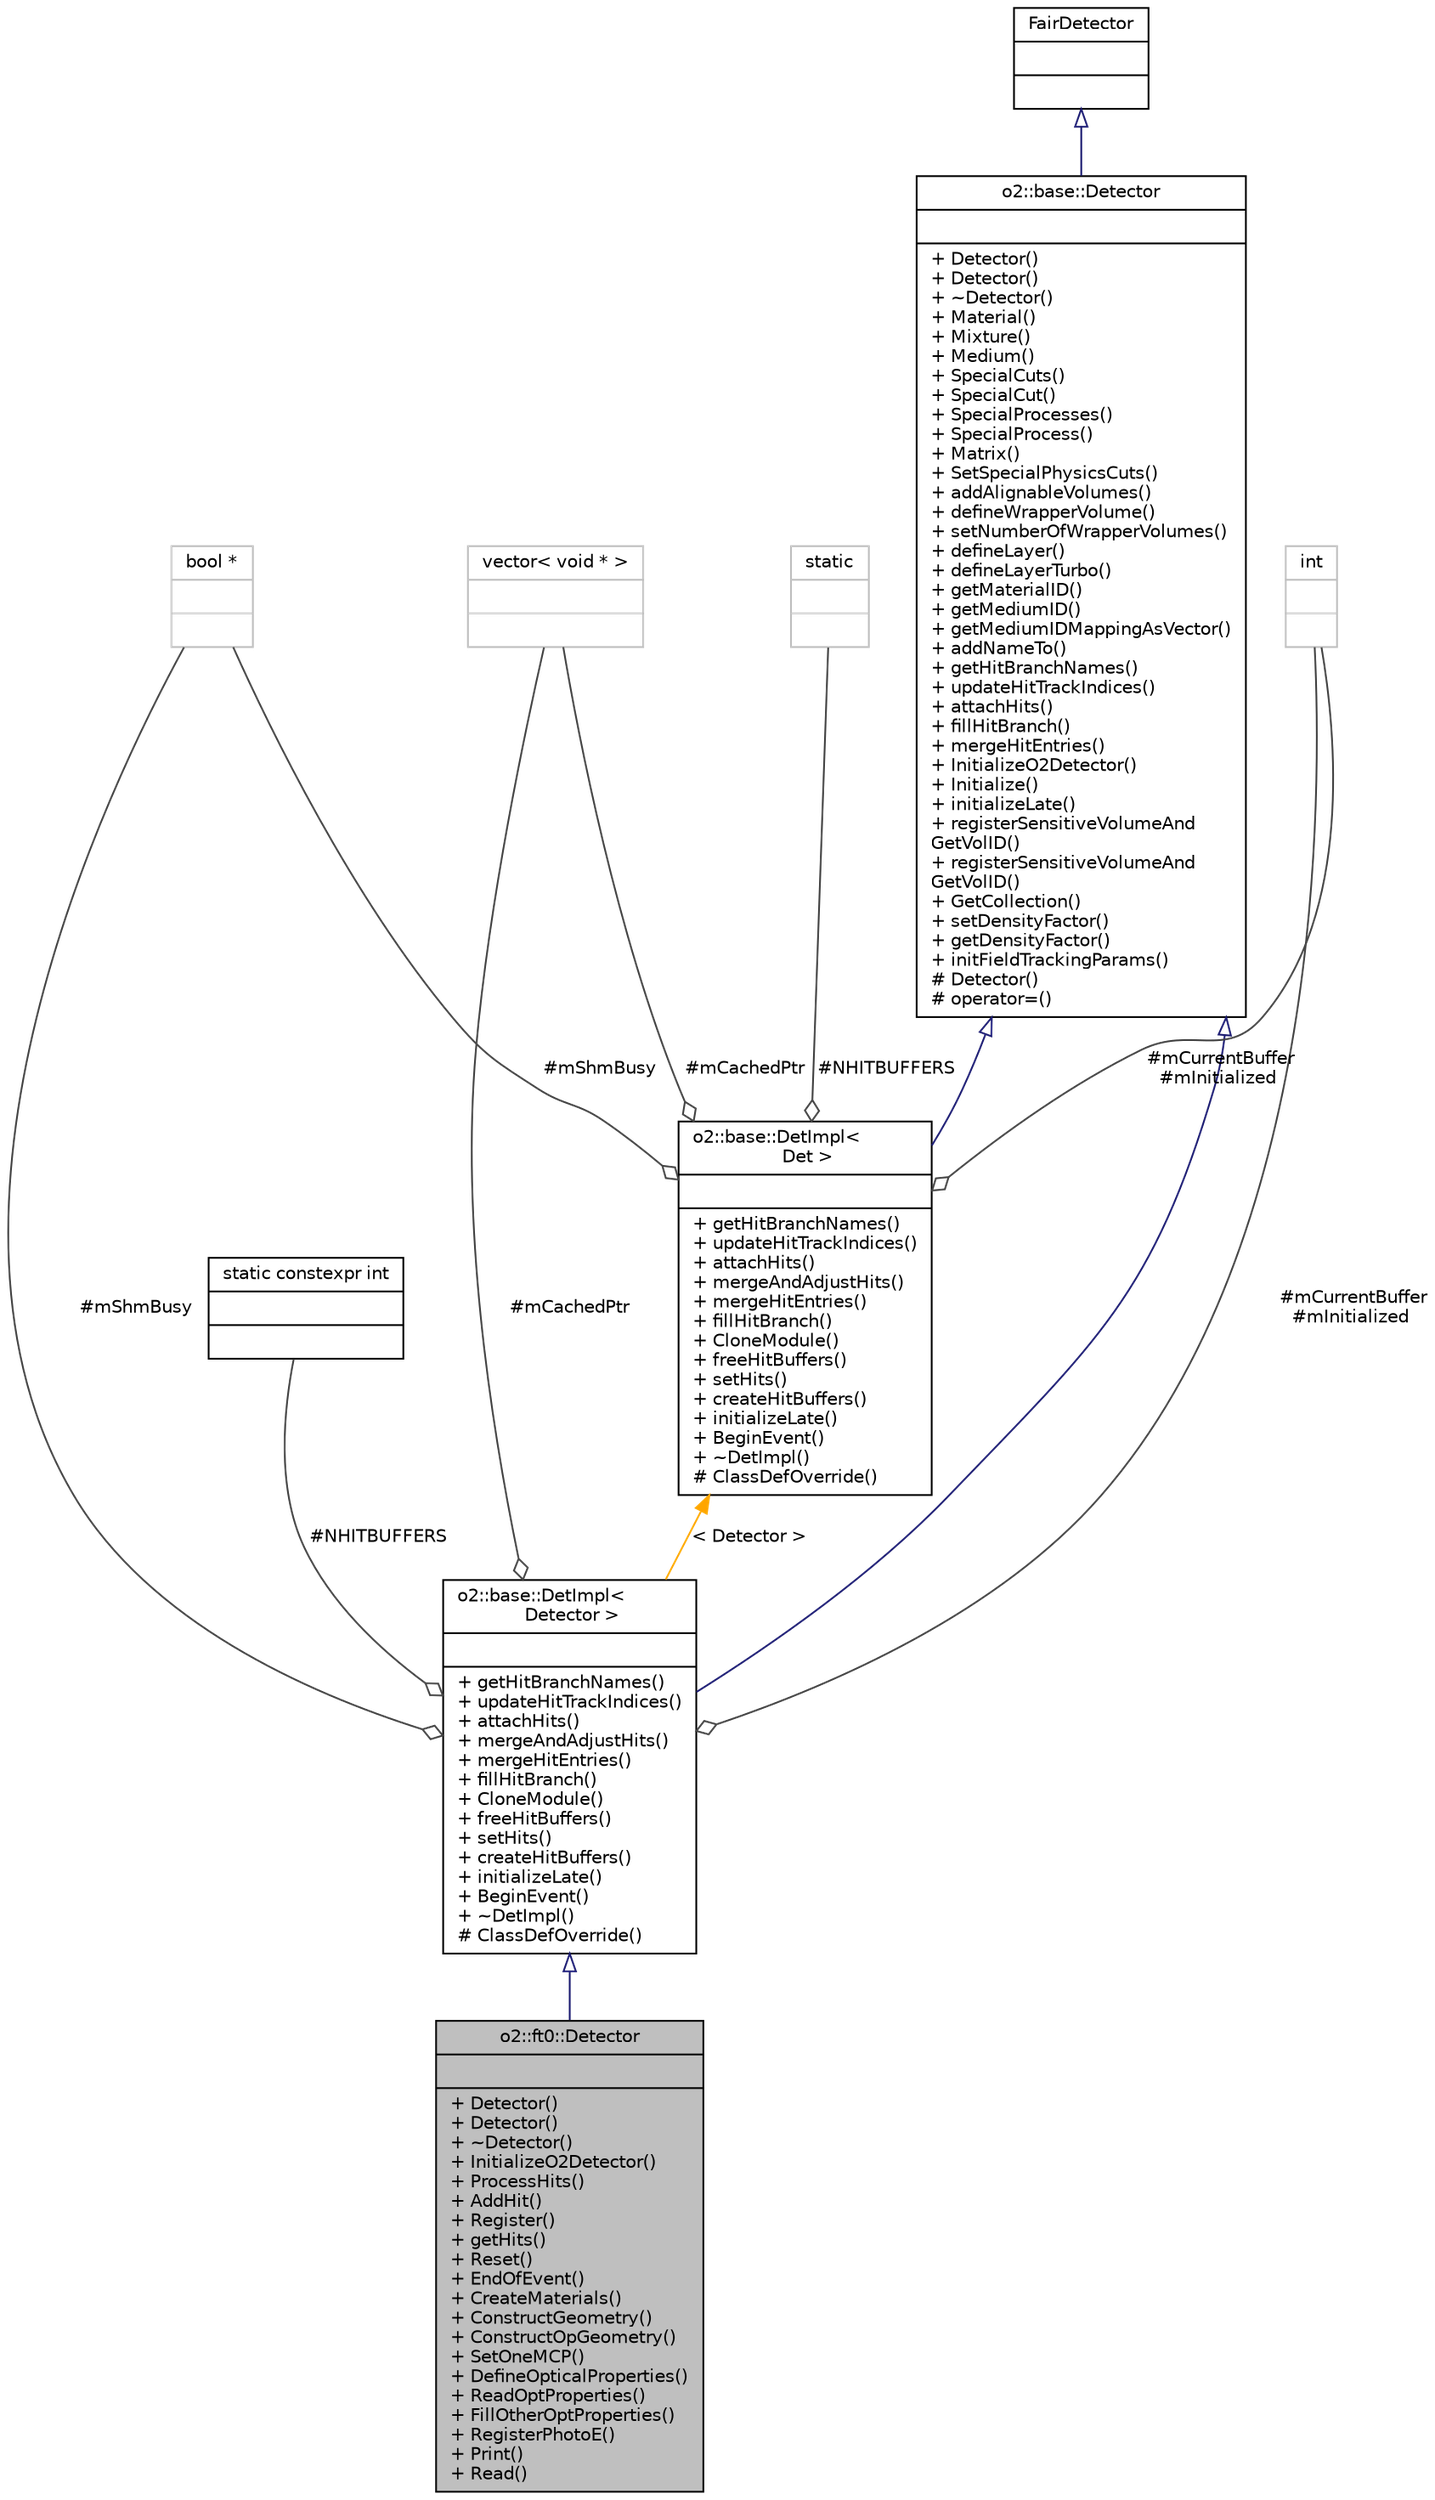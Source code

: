 digraph "o2::ft0::Detector"
{
 // INTERACTIVE_SVG=YES
  bgcolor="transparent";
  edge [fontname="Helvetica",fontsize="10",labelfontname="Helvetica",labelfontsize="10"];
  node [fontname="Helvetica",fontsize="10",shape=record];
  Node5 [label="{o2::ft0::Detector\n||+ Detector()\l+ Detector()\l+ ~Detector()\l+ InitializeO2Detector()\l+ ProcessHits()\l+ AddHit()\l+ Register()\l+ getHits()\l+ Reset()\l+ EndOfEvent()\l+ CreateMaterials()\l+ ConstructGeometry()\l+ ConstructOpGeometry()\l+ SetOneMCP()\l+ DefineOpticalProperties()\l+ ReadOptProperties()\l+ FillOtherOptProperties()\l+ RegisterPhotoE()\l+ Print()\l+ Read()\l}",height=0.2,width=0.4,color="black", fillcolor="grey75", style="filled", fontcolor="black"];
  Node6 -> Node5 [dir="back",color="midnightblue",fontsize="10",style="solid",arrowtail="onormal",fontname="Helvetica"];
  Node6 [label="{o2::base::DetImpl\<\l Detector \>\n||+ getHitBranchNames()\l+ updateHitTrackIndices()\l+ attachHits()\l+ mergeAndAdjustHits()\l+ mergeHitEntries()\l+ fillHitBranch()\l+ CloneModule()\l+ freeHitBuffers()\l+ setHits()\l+ createHitBuffers()\l+ initializeLate()\l+ BeginEvent()\l+ ~DetImpl()\l# ClassDefOverride()\l}",height=0.2,width=0.4,color="black",URL="$de/dc8/classo2_1_1base_1_1DetImpl.html"];
  Node7 -> Node6 [dir="back",color="midnightblue",fontsize="10",style="solid",arrowtail="onormal",fontname="Helvetica"];
  Node7 [label="{o2::base::Detector\n||+ Detector()\l+ Detector()\l+ ~Detector()\l+ Material()\l+ Mixture()\l+ Medium()\l+ SpecialCuts()\l+ SpecialCut()\l+ SpecialProcesses()\l+ SpecialProcess()\l+ Matrix()\l+ SetSpecialPhysicsCuts()\l+ addAlignableVolumes()\l+ defineWrapperVolume()\l+ setNumberOfWrapperVolumes()\l+ defineLayer()\l+ defineLayerTurbo()\l+ getMaterialID()\l+ getMediumID()\l+ getMediumIDMappingAsVector()\l+ addNameTo()\l+ getHitBranchNames()\l+ updateHitTrackIndices()\l+ attachHits()\l+ fillHitBranch()\l+ mergeHitEntries()\l+ InitializeO2Detector()\l+ Initialize()\l+ initializeLate()\l+ registerSensitiveVolumeAnd\lGetVolID()\l+ registerSensitiveVolumeAnd\lGetVolID()\l+ GetCollection()\l+ setDensityFactor()\l+ getDensityFactor()\l+ initFieldTrackingParams()\l# Detector()\l# operator=()\l}",height=0.2,width=0.4,color="black",URL="$d2/d00/classo2_1_1base_1_1Detector.html"];
  Node8 -> Node7 [dir="back",color="midnightblue",fontsize="10",style="solid",arrowtail="onormal",fontname="Helvetica"];
  Node8 [label="{FairDetector\n||}",height=0.2,width=0.4,color="black",URL="$d6/d0c/classFairDetector.html"];
  Node9 -> Node6 [color="grey25",fontsize="10",style="solid",label=" #NHITBUFFERS" ,arrowhead="odiamond",fontname="Helvetica"];
  Node9 [label="{static constexpr int\n||}",height=0.2,width=0.4,color="black",URL="$d4/d34/classstatic_01constexpr_01int.html"];
  Node10 -> Node6 [color="grey25",fontsize="10",style="solid",label=" #mShmBusy" ,arrowhead="odiamond",fontname="Helvetica"];
  Node10 [label="{bool *\n||}",height=0.2,width=0.4,color="grey75"];
  Node11 -> Node6 [color="grey25",fontsize="10",style="solid",label=" #mCurrentBuffer\n#mInitialized" ,arrowhead="odiamond",fontname="Helvetica"];
  Node11 [label="{int\n||}",height=0.2,width=0.4,color="grey75"];
  Node12 -> Node6 [color="grey25",fontsize="10",style="solid",label=" #mCachedPtr" ,arrowhead="odiamond",fontname="Helvetica"];
  Node12 [label="{vector\< void * \>\n||}",height=0.2,width=0.4,color="grey75"];
  Node13 -> Node6 [dir="back",color="orange",fontsize="10",style="solid",label=" \< Detector \>" ,fontname="Helvetica"];
  Node13 [label="{o2::base::DetImpl\<\l Det \>\n||+ getHitBranchNames()\l+ updateHitTrackIndices()\l+ attachHits()\l+ mergeAndAdjustHits()\l+ mergeHitEntries()\l+ fillHitBranch()\l+ CloneModule()\l+ freeHitBuffers()\l+ setHits()\l+ createHitBuffers()\l+ initializeLate()\l+ BeginEvent()\l+ ~DetImpl()\l# ClassDefOverride()\l}",height=0.2,width=0.4,color="black",URL="$de/dc8/classo2_1_1base_1_1DetImpl.html"];
  Node7 -> Node13 [dir="back",color="midnightblue",fontsize="10",style="solid",arrowtail="onormal",fontname="Helvetica"];
  Node10 -> Node13 [color="grey25",fontsize="10",style="solid",label=" #mShmBusy" ,arrowhead="odiamond",fontname="Helvetica"];
  Node11 -> Node13 [color="grey25",fontsize="10",style="solid",label=" #mCurrentBuffer\n#mInitialized" ,arrowhead="odiamond",fontname="Helvetica"];
  Node12 -> Node13 [color="grey25",fontsize="10",style="solid",label=" #mCachedPtr" ,arrowhead="odiamond",fontname="Helvetica"];
  Node14 -> Node13 [color="grey25",fontsize="10",style="solid",label=" #NHITBUFFERS" ,arrowhead="odiamond",fontname="Helvetica"];
  Node14 [label="{static\n||}",height=0.2,width=0.4,color="grey75"];
}

